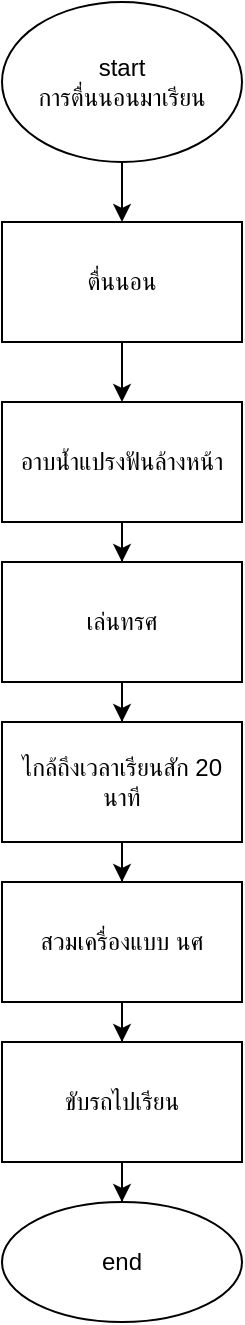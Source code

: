 <mxfile version="20.3.0" type="device"><diagram id="FWBzN1MOLo_nzAprnKXj" name="Page-1"><mxGraphModel dx="1197" dy="600" grid="1" gridSize="10" guides="1" tooltips="1" connect="1" arrows="1" fold="1" page="1" pageScale="1" pageWidth="827" pageHeight="1169" math="0" shadow="0"><root><mxCell id="0"/><mxCell id="1" parent="0"/><mxCell id="cncpzhvUpbx5Ah4BHvTF-3" value="" style="edgeStyle=orthogonalEdgeStyle;rounded=0;orthogonalLoop=1;jettySize=auto;html=1;" edge="1" parent="1" source="cncpzhvUpbx5Ah4BHvTF-1" target="cncpzhvUpbx5Ah4BHvTF-2"><mxGeometry relative="1" as="geometry"/></mxCell><mxCell id="cncpzhvUpbx5Ah4BHvTF-1" value="start&lt;br&gt;การตื่นนอนมาเรียน&lt;br&gt;" style="ellipse;whiteSpace=wrap;html=1;" vertex="1" parent="1"><mxGeometry x="330" y="160" width="120" height="80" as="geometry"/></mxCell><mxCell id="cncpzhvUpbx5Ah4BHvTF-5" value="" style="edgeStyle=orthogonalEdgeStyle;rounded=0;orthogonalLoop=1;jettySize=auto;html=1;" edge="1" parent="1" source="cncpzhvUpbx5Ah4BHvTF-2" target="cncpzhvUpbx5Ah4BHvTF-4"><mxGeometry relative="1" as="geometry"/></mxCell><mxCell id="cncpzhvUpbx5Ah4BHvTF-2" value="ตื่นนอน" style="whiteSpace=wrap;html=1;" vertex="1" parent="1"><mxGeometry x="330" y="270" width="120" height="60" as="geometry"/></mxCell><mxCell id="cncpzhvUpbx5Ah4BHvTF-7" value="" style="edgeStyle=orthogonalEdgeStyle;rounded=0;orthogonalLoop=1;jettySize=auto;html=1;" edge="1" parent="1" source="cncpzhvUpbx5Ah4BHvTF-4" target="cncpzhvUpbx5Ah4BHvTF-6"><mxGeometry relative="1" as="geometry"/></mxCell><mxCell id="cncpzhvUpbx5Ah4BHvTF-4" value="อาบน้่ำแปรงฟันล้างหน้า" style="whiteSpace=wrap;html=1;" vertex="1" parent="1"><mxGeometry x="330" y="360" width="120" height="60" as="geometry"/></mxCell><mxCell id="cncpzhvUpbx5Ah4BHvTF-9" value="" style="edgeStyle=orthogonalEdgeStyle;rounded=0;orthogonalLoop=1;jettySize=auto;html=1;" edge="1" parent="1" source="cncpzhvUpbx5Ah4BHvTF-6" target="cncpzhvUpbx5Ah4BHvTF-8"><mxGeometry relative="1" as="geometry"/></mxCell><mxCell id="cncpzhvUpbx5Ah4BHvTF-6" value="เล่นทรศ" style="whiteSpace=wrap;html=1;" vertex="1" parent="1"><mxGeometry x="330" y="440" width="120" height="60" as="geometry"/></mxCell><mxCell id="cncpzhvUpbx5Ah4BHvTF-11" value="" style="edgeStyle=orthogonalEdgeStyle;rounded=0;orthogonalLoop=1;jettySize=auto;html=1;" edge="1" parent="1" source="cncpzhvUpbx5Ah4BHvTF-8" target="cncpzhvUpbx5Ah4BHvTF-10"><mxGeometry relative="1" as="geometry"/></mxCell><mxCell id="cncpzhvUpbx5Ah4BHvTF-8" value="ไกล้ถึงเวลาเรียนสัก 20 นาที" style="whiteSpace=wrap;html=1;" vertex="1" parent="1"><mxGeometry x="330" y="520" width="120" height="60" as="geometry"/></mxCell><mxCell id="cncpzhvUpbx5Ah4BHvTF-13" value="" style="edgeStyle=orthogonalEdgeStyle;rounded=0;orthogonalLoop=1;jettySize=auto;html=1;" edge="1" parent="1" source="cncpzhvUpbx5Ah4BHvTF-10" target="cncpzhvUpbx5Ah4BHvTF-12"><mxGeometry relative="1" as="geometry"/></mxCell><mxCell id="cncpzhvUpbx5Ah4BHvTF-10" value="สวมเครื่องแบบ นศ" style="whiteSpace=wrap;html=1;" vertex="1" parent="1"><mxGeometry x="330" y="600" width="120" height="60" as="geometry"/></mxCell><mxCell id="cncpzhvUpbx5Ah4BHvTF-15" value="" style="edgeStyle=orthogonalEdgeStyle;rounded=0;orthogonalLoop=1;jettySize=auto;html=1;" edge="1" parent="1" source="cncpzhvUpbx5Ah4BHvTF-12" target="cncpzhvUpbx5Ah4BHvTF-14"><mxGeometry relative="1" as="geometry"/></mxCell><mxCell id="cncpzhvUpbx5Ah4BHvTF-12" value="ขับรถไปเรียน" style="whiteSpace=wrap;html=1;" vertex="1" parent="1"><mxGeometry x="330" y="680" width="120" height="60" as="geometry"/></mxCell><mxCell id="cncpzhvUpbx5Ah4BHvTF-14" value="end" style="ellipse;whiteSpace=wrap;html=1;" vertex="1" parent="1"><mxGeometry x="330" y="760" width="120" height="60" as="geometry"/></mxCell></root></mxGraphModel></diagram></mxfile>
